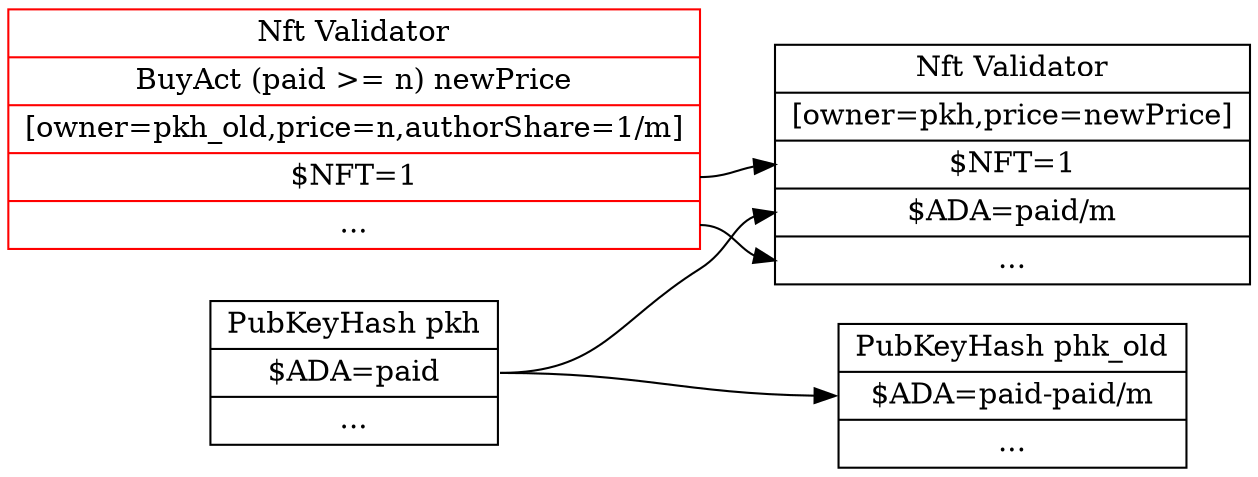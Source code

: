 digraph Buy {
  rankdir=LR;
  node [shape="record"];

  // inputs
  Nft_In [color=red,label=
    "{{
    Nft Validator
    | BuyAct (paid \>= n) newPrice
    | [owner=pkh_old,price=n,authorShare=1/m]
    |<v1> $NFT=1
    |<vr> ...
    }}"
  ];
  Buyer_In [label=
    "{{
    PubKeyHash pkh
    |<v1> $ADA=paid
    |<vr> ...
    }}"
  ];

  // outputs
  Nft_Out [label=
    "{{
    Nft Validator
    | [owner=pkh,price=newPrice]
    | <v1> $NFT=1
    | <v2> $ADA=paid/m
    | <vr> ...
    }}"
  ];
  Pay_Out [label=
    "{{
    PubKeyHash phk_old
    |<v1>$ADA=paid-paid/m
    |<vr> ...
    }}"
  ];

  // value flow
  Nft_In:v1 -> Nft_Out:v1
  Nft_In:vr -> Nft_Out:vr
  Buyer_In:v1 -> Nft_Out:v2
  Buyer_In:v1 -> Pay_Out:v1
}